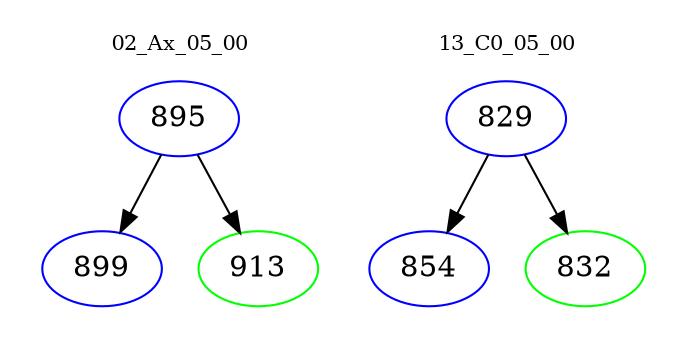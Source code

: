 digraph{
subgraph cluster_0 {
color = white
label = "02_Ax_05_00";
fontsize=10;
T0_895 [label="895", color="blue"]
T0_895 -> T0_899 [color="black"]
T0_899 [label="899", color="blue"]
T0_895 -> T0_913 [color="black"]
T0_913 [label="913", color="green"]
}
subgraph cluster_1 {
color = white
label = "13_C0_05_00";
fontsize=10;
T1_829 [label="829", color="blue"]
T1_829 -> T1_854 [color="black"]
T1_854 [label="854", color="blue"]
T1_829 -> T1_832 [color="black"]
T1_832 [label="832", color="green"]
}
}
